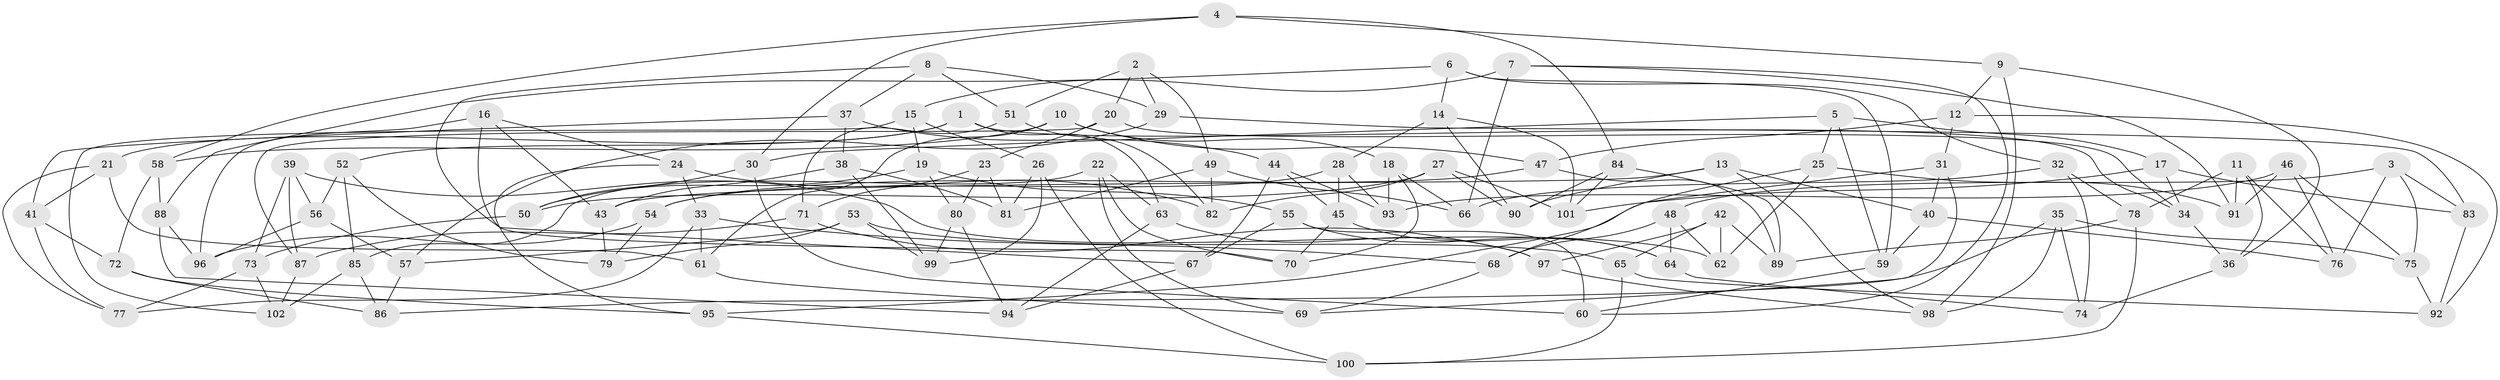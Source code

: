 // Generated by graph-tools (version 1.1) at 2025/50/03/09/25 03:50:45]
// undirected, 102 vertices, 204 edges
graph export_dot {
graph [start="1"]
  node [color=gray90,style=filled];
  1;
  2;
  3;
  4;
  5;
  6;
  7;
  8;
  9;
  10;
  11;
  12;
  13;
  14;
  15;
  16;
  17;
  18;
  19;
  20;
  21;
  22;
  23;
  24;
  25;
  26;
  27;
  28;
  29;
  30;
  31;
  32;
  33;
  34;
  35;
  36;
  37;
  38;
  39;
  40;
  41;
  42;
  43;
  44;
  45;
  46;
  47;
  48;
  49;
  50;
  51;
  52;
  53;
  54;
  55;
  56;
  57;
  58;
  59;
  60;
  61;
  62;
  63;
  64;
  65;
  66;
  67;
  68;
  69;
  70;
  71;
  72;
  73;
  74;
  75;
  76;
  77;
  78;
  79;
  80;
  81;
  82;
  83;
  84;
  85;
  86;
  87;
  88;
  89;
  90;
  91;
  92;
  93;
  94;
  95;
  96;
  97;
  98;
  99;
  100;
  101;
  102;
  1 -- 34;
  1 -- 21;
  1 -- 52;
  1 -- 63;
  2 -- 51;
  2 -- 49;
  2 -- 29;
  2 -- 20;
  3 -- 48;
  3 -- 75;
  3 -- 83;
  3 -- 76;
  4 -- 30;
  4 -- 58;
  4 -- 9;
  4 -- 84;
  5 -- 25;
  5 -- 17;
  5 -- 59;
  5 -- 30;
  6 -- 32;
  6 -- 59;
  6 -- 14;
  6 -- 88;
  7 -- 15;
  7 -- 66;
  7 -- 91;
  7 -- 60;
  8 -- 37;
  8 -- 70;
  8 -- 29;
  8 -- 51;
  9 -- 98;
  9 -- 12;
  9 -- 36;
  10 -- 58;
  10 -- 18;
  10 -- 47;
  10 -- 61;
  11 -- 91;
  11 -- 78;
  11 -- 36;
  11 -- 76;
  12 -- 92;
  12 -- 31;
  12 -- 47;
  13 -- 43;
  13 -- 98;
  13 -- 40;
  13 -- 90;
  14 -- 28;
  14 -- 101;
  14 -- 90;
  15 -- 19;
  15 -- 26;
  15 -- 102;
  16 -- 24;
  16 -- 67;
  16 -- 43;
  16 -- 96;
  17 -- 83;
  17 -- 101;
  17 -- 34;
  18 -- 66;
  18 -- 93;
  18 -- 70;
  19 -- 55;
  19 -- 50;
  19 -- 80;
  20 -- 34;
  20 -- 87;
  20 -- 23;
  21 -- 77;
  21 -- 41;
  21 -- 61;
  22 -- 85;
  22 -- 63;
  22 -- 69;
  22 -- 70;
  23 -- 80;
  23 -- 81;
  23 -- 71;
  24 -- 33;
  24 -- 82;
  24 -- 95;
  25 -- 62;
  25 -- 91;
  25 -- 68;
  26 -- 99;
  26 -- 100;
  26 -- 81;
  27 -- 101;
  27 -- 82;
  27 -- 50;
  27 -- 90;
  28 -- 45;
  28 -- 93;
  28 -- 54;
  29 -- 83;
  29 -- 57;
  30 -- 60;
  30 -- 50;
  31 -- 69;
  31 -- 40;
  31 -- 95;
  32 -- 74;
  32 -- 78;
  32 -- 66;
  33 -- 68;
  33 -- 77;
  33 -- 61;
  34 -- 36;
  35 -- 86;
  35 -- 75;
  35 -- 98;
  35 -- 74;
  36 -- 74;
  37 -- 44;
  37 -- 41;
  37 -- 38;
  38 -- 43;
  38 -- 81;
  38 -- 99;
  39 -- 87;
  39 -- 62;
  39 -- 73;
  39 -- 56;
  40 -- 76;
  40 -- 59;
  41 -- 72;
  41 -- 77;
  42 -- 65;
  42 -- 62;
  42 -- 89;
  42 -- 97;
  43 -- 79;
  44 -- 93;
  44 -- 67;
  44 -- 45;
  45 -- 70;
  45 -- 64;
  46 -- 91;
  46 -- 76;
  46 -- 93;
  46 -- 75;
  47 -- 89;
  47 -- 54;
  48 -- 64;
  48 -- 62;
  48 -- 68;
  49 -- 81;
  49 -- 82;
  49 -- 66;
  50 -- 73;
  51 -- 71;
  51 -- 82;
  52 -- 56;
  52 -- 79;
  52 -- 85;
  53 -- 57;
  53 -- 79;
  53 -- 65;
  53 -- 99;
  54 -- 96;
  54 -- 79;
  55 -- 67;
  55 -- 64;
  55 -- 60;
  56 -- 57;
  56 -- 96;
  57 -- 86;
  58 -- 88;
  58 -- 72;
  59 -- 60;
  61 -- 69;
  63 -- 97;
  63 -- 94;
  64 -- 74;
  65 -- 100;
  65 -- 92;
  67 -- 94;
  68 -- 69;
  71 -- 97;
  71 -- 87;
  72 -- 95;
  72 -- 86;
  73 -- 102;
  73 -- 77;
  75 -- 92;
  78 -- 89;
  78 -- 100;
  80 -- 94;
  80 -- 99;
  83 -- 92;
  84 -- 101;
  84 -- 90;
  84 -- 89;
  85 -- 86;
  85 -- 102;
  87 -- 102;
  88 -- 94;
  88 -- 96;
  95 -- 100;
  97 -- 98;
}
